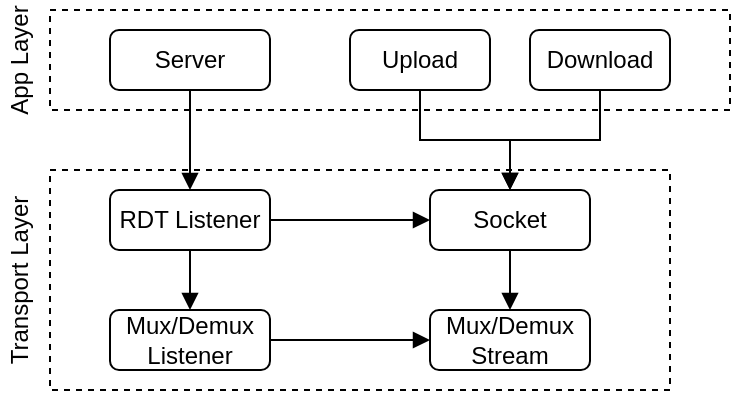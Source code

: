 <mxfile version="18.1.3" type="google"><diagram id="alLzBCt6y-gpTlgydHA_" name="Page-1"><mxGraphModel grid="1" page="1" gridSize="10" guides="1" tooltips="1" connect="1" arrows="1" fold="1" pageScale="1" pageWidth="827" pageHeight="1169" math="0" shadow="0"><root><mxCell id="0"/><mxCell id="1" parent="0"/><mxCell id="wJRG6b0vFo4Ger67dm6l-20" value="" style="rounded=0;whiteSpace=wrap;html=1;dashed=1;fillColor=none;" vertex="1" parent="1"><mxGeometry x="220" y="360" width="310" height="110" as="geometry"/></mxCell><mxCell id="wJRG6b0vFo4Ger67dm6l-1" value="" style="rounded=0;whiteSpace=wrap;html=1;dashed=1;fillColor=none;" vertex="1" parent="1"><mxGeometry x="220" y="280" width="340" height="50" as="geometry"/></mxCell><mxCell id="wJRG6b0vFo4Ger67dm6l-13" style="edgeStyle=orthogonalEdgeStyle;rounded=0;orthogonalLoop=1;jettySize=auto;html=1;entryX=0.5;entryY=0;entryDx=0;entryDy=0;endArrow=block;endFill=1;" edge="1" parent="1" source="wJRG6b0vFo4Ger67dm6l-2" target="wJRG6b0vFo4Ger67dm6l-5"><mxGeometry relative="1" as="geometry"/></mxCell><mxCell id="wJRG6b0vFo4Ger67dm6l-2" value="Server" style="rounded=1;whiteSpace=wrap;html=1;" vertex="1" parent="1"><mxGeometry x="250" y="290" width="80" height="30" as="geometry"/></mxCell><mxCell id="wJRG6b0vFo4Ger67dm6l-14" style="edgeStyle=orthogonalEdgeStyle;rounded=0;orthogonalLoop=1;jettySize=auto;html=1;exitX=0.5;exitY=1;exitDx=0;exitDy=0;entryX=0.5;entryY=0;entryDx=0;entryDy=0;endArrow=block;endFill=1;" edge="1" parent="1" source="wJRG6b0vFo4Ger67dm6l-3" target="wJRG6b0vFo4Ger67dm6l-6"><mxGeometry relative="1" as="geometry"/></mxCell><mxCell id="wJRG6b0vFo4Ger67dm6l-3" value="Upload" style="rounded=1;whiteSpace=wrap;html=1;" vertex="1" parent="1"><mxGeometry x="370" y="290" width="70" height="30" as="geometry"/></mxCell><mxCell id="wJRG6b0vFo4Ger67dm6l-15" style="edgeStyle=orthogonalEdgeStyle;rounded=0;orthogonalLoop=1;jettySize=auto;html=1;exitX=0.5;exitY=1;exitDx=0;exitDy=0;endArrow=block;endFill=1;entryX=0.5;entryY=0;entryDx=0;entryDy=0;" edge="1" parent="1" source="wJRG6b0vFo4Ger67dm6l-4" target="wJRG6b0vFo4Ger67dm6l-6"><mxGeometry relative="1" as="geometry"><mxPoint x="450" y="360.0" as="targetPoint"/></mxGeometry></mxCell><mxCell id="wJRG6b0vFo4Ger67dm6l-4" value="Download" style="rounded=1;whiteSpace=wrap;html=1;" vertex="1" parent="1"><mxGeometry x="460" y="290" width="70" height="30" as="geometry"/></mxCell><mxCell id="wJRG6b0vFo4Ger67dm6l-16" style="edgeStyle=orthogonalEdgeStyle;rounded=0;orthogonalLoop=1;jettySize=auto;html=1;exitX=0.5;exitY=1;exitDx=0;exitDy=0;entryX=0.5;entryY=0;entryDx=0;entryDy=0;endArrow=block;endFill=1;" edge="1" parent="1" source="wJRG6b0vFo4Ger67dm6l-5" target="wJRG6b0vFo4Ger67dm6l-11"><mxGeometry relative="1" as="geometry"/></mxCell><mxCell id="wJRG6b0vFo4Ger67dm6l-17" style="edgeStyle=orthogonalEdgeStyle;rounded=0;orthogonalLoop=1;jettySize=auto;html=1;exitX=1;exitY=0.5;exitDx=0;exitDy=0;entryX=0;entryY=0.5;entryDx=0;entryDy=0;endArrow=block;endFill=1;" edge="1" parent="1" source="wJRG6b0vFo4Ger67dm6l-5" target="wJRG6b0vFo4Ger67dm6l-6"><mxGeometry relative="1" as="geometry"/></mxCell><mxCell id="wJRG6b0vFo4Ger67dm6l-5" value="RDT Listener" style="rounded=1;whiteSpace=wrap;html=1;" vertex="1" parent="1"><mxGeometry x="250" y="370" width="80" height="30" as="geometry"/></mxCell><mxCell id="wJRG6b0vFo4Ger67dm6l-19" style="edgeStyle=orthogonalEdgeStyle;rounded=0;orthogonalLoop=1;jettySize=auto;html=1;exitX=0.5;exitY=1;exitDx=0;exitDy=0;entryX=0.5;entryY=0;entryDx=0;entryDy=0;endArrow=block;endFill=1;" edge="1" parent="1" source="wJRG6b0vFo4Ger67dm6l-6" target="wJRG6b0vFo4Ger67dm6l-12"><mxGeometry relative="1" as="geometry"/></mxCell><mxCell id="wJRG6b0vFo4Ger67dm6l-6" value="Socket" style="rounded=1;whiteSpace=wrap;html=1;" vertex="1" parent="1"><mxGeometry x="410" y="370" width="80" height="30" as="geometry"/></mxCell><mxCell id="wJRG6b0vFo4Ger67dm6l-18" style="edgeStyle=orthogonalEdgeStyle;rounded=0;orthogonalLoop=1;jettySize=auto;html=1;exitX=1;exitY=0.5;exitDx=0;exitDy=0;endArrow=block;endFill=1;" edge="1" parent="1" source="wJRG6b0vFo4Ger67dm6l-11" target="wJRG6b0vFo4Ger67dm6l-12"><mxGeometry relative="1" as="geometry"/></mxCell><mxCell id="wJRG6b0vFo4Ger67dm6l-11" value="Mux/Demux Listener" style="rounded=1;whiteSpace=wrap;html=1;" vertex="1" parent="1"><mxGeometry x="250" y="430" width="80" height="30" as="geometry"/></mxCell><mxCell id="wJRG6b0vFo4Ger67dm6l-12" value="Mux/Demux Stream" style="rounded=1;whiteSpace=wrap;html=1;" vertex="1" parent="1"><mxGeometry x="410" y="430" width="80" height="30" as="geometry"/></mxCell><mxCell id="wJRG6b0vFo4Ger67dm6l-21" value="App Layer" style="text;html=1;strokeColor=none;fillColor=none;align=center;verticalAlign=middle;whiteSpace=wrap;rounded=0;dashed=1;rotation=-90;" vertex="1" parent="1"><mxGeometry x="175" y="295" width="60" height="20" as="geometry"/></mxCell><mxCell id="wJRG6b0vFo4Ger67dm6l-22" value="Transport Layer" style="text;html=1;strokeColor=none;fillColor=none;align=center;verticalAlign=middle;whiteSpace=wrap;rounded=0;dashed=1;rotation=-90;" vertex="1" parent="1"><mxGeometry x="160" y="405" width="90" height="20" as="geometry"/></mxCell></root></mxGraphModel></diagram></mxfile>
